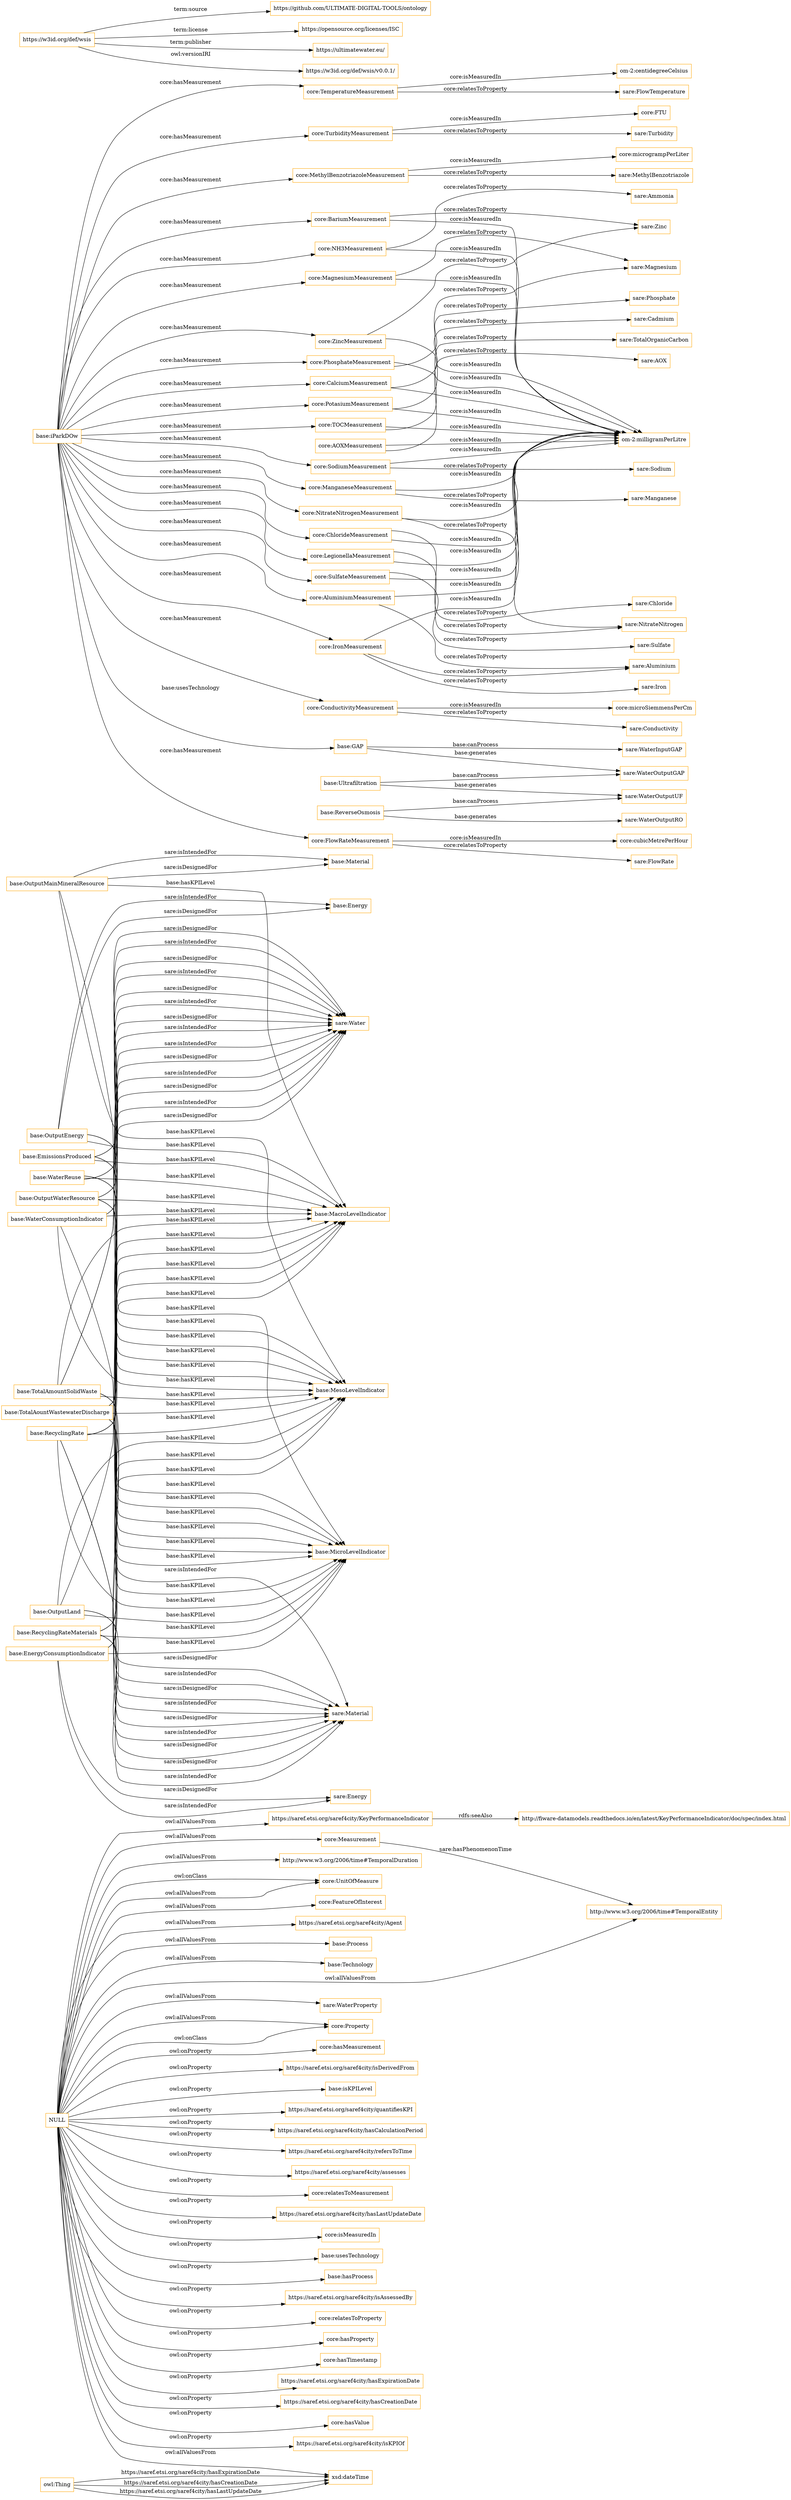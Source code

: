 digraph ar2dtool_diagram { 
rankdir=LR;
size="1501"
node [shape = rectangle, color="orange"]; "https://saref.etsi.org/saref4city/KeyPerformanceIndicator" "core:Measurement" "base:Material" "http://www.w3.org/2006/time#TemporalDuration" "core:UnitOfMeasure" "core:FeatureOfInterest" "https://saref.etsi.org/saref4city/Agent" "base:Energy" "base:MacroLevelIndicator" "base:Process" "base:Technology" "sare:Water" "http://www.w3.org/2006/time#TemporalEntity" "base:MesoLevelIndicator" "base:MicroLevelIndicator" "sare:WaterProperty" "core:Property" ; /*classes style*/
	"core:TemperatureMeasurement" -> "sare:FlowTemperature" [ label = "core:relatesToProperty" ];
	"core:TemperatureMeasurement" -> "om-2:centidegreeCelsius" [ label = "core:isMeasuredIn" ];
	"core:TurbidityMeasurement" -> "sare:Turbidity" [ label = "core:relatesToProperty" ];
	"core:TurbidityMeasurement" -> "core:FTU" [ label = "core:isMeasuredIn" ];
	"https://w3id.org/def/wsis" -> "https://github.com/ULTIMATE-DIGITAL-TOOLS/ontology" [ label = "term:source" ];
	"https://w3id.org/def/wsis" -> "https://opensource.org/licenses/ISC" [ label = "term:license" ];
	"https://w3id.org/def/wsis" -> "https://ultimatewater.eu/" [ label = "term:publisher" ];
	"https://w3id.org/def/wsis" -> "https://w3id.org/def/wsis/v0.0.1/" [ label = "owl:versionIRI" ];
	"core:MethylBenzotriazoleMeasurement" -> "sare:MethylBenzotriazole" [ label = "core:relatesToProperty" ];
	"core:MethylBenzotriazoleMeasurement" -> "core:microgrampPerLiter" [ label = "core:isMeasuredIn" ];
	"core:NH3Measurement" -> "sare:Ammonia" [ label = "core:relatesToProperty" ];
	"core:NH3Measurement" -> "om-2:milligramPerLitre" [ label = "core:isMeasuredIn" ];
	"core:BariumMeasurement" -> "sare:Zinc" [ label = "core:relatesToProperty" ];
	"core:BariumMeasurement" -> "om-2:milligramPerLitre" [ label = "core:isMeasuredIn" ];
	"core:ConductivityMeasurement" -> "sare:Conductivity" [ label = "core:relatesToProperty" ];
	"core:ConductivityMeasurement" -> "core:microSiemmensPerCm" [ label = "core:isMeasuredIn" ];
	"base:OutputWaterResource" -> "base:MicroLevelIndicator" [ label = "base:hasKPILevel" ];
	"base:OutputWaterResource" -> "base:MesoLevelIndicator" [ label = "base:hasKPILevel" ];
	"base:OutputWaterResource" -> "base:MacroLevelIndicator" [ label = "base:hasKPILevel" ];
	"base:OutputWaterResource" -> "sare:Water" [ label = "sare:isIntendedFor" ];
	"base:OutputWaterResource" -> "sare:Water" [ label = "sare:isDesignedFor" ];
	"base:WaterConsumptionIndicator" -> "base:MicroLevelIndicator" [ label = "base:hasKPILevel" ];
	"base:WaterConsumptionIndicator" -> "base:MesoLevelIndicator" [ label = "base:hasKPILevel" ];
	"base:WaterConsumptionIndicator" -> "base:MacroLevelIndicator" [ label = "base:hasKPILevel" ];
	"base:WaterConsumptionIndicator" -> "sare:Water" [ label = "sare:isIntendedFor" ];
	"base:WaterConsumptionIndicator" -> "sare:Water" [ label = "sare:isDesignedFor" ];
	"base:OutputEnergy" -> "base:MicroLevelIndicator" [ label = "base:hasKPILevel" ];
	"base:OutputEnergy" -> "base:MesoLevelIndicator" [ label = "base:hasKPILevel" ];
	"base:OutputEnergy" -> "base:MacroLevelIndicator" [ label = "base:hasKPILevel" ];
	"base:OutputEnergy" -> "base:Energy" [ label = "sare:isIntendedFor" ];
	"base:OutputEnergy" -> "base:Energy" [ label = "sare:isDesignedFor" ];
	"core:PotasiumMeasurement" -> "sare:Magnesium" [ label = "core:relatesToProperty" ];
	"core:PotasiumMeasurement" -> "om-2:milligramPerLitre" [ label = "core:isMeasuredIn" ];
	"base:EmissionsProduced" -> "base:MicroLevelIndicator" [ label = "base:hasKPILevel" ];
	"base:EmissionsProduced" -> "base:MesoLevelIndicator" [ label = "base:hasKPILevel" ];
	"base:EmissionsProduced" -> "base:MacroLevelIndicator" [ label = "base:hasKPILevel" ];
	"base:EmissionsProduced" -> "sare:Water" [ label = "sare:isIntendedFor" ];
	"base:EmissionsProduced" -> "sare:Water" [ label = "sare:isDesignedFor" ];
	"core:PhosphateMeasurement" -> "sare:Phosphate" [ label = "core:relatesToProperty" ];
	"core:PhosphateMeasurement" -> "om-2:milligramPerLitre" [ label = "core:isMeasuredIn" ];
	"core:ManganeseMeasurement" -> "sare:Manganese" [ label = "core:relatesToProperty" ];
	"core:ManganeseMeasurement" -> "om-2:milligramPerLitre" [ label = "core:isMeasuredIn" ];
	"core:TOCMeasurement" -> "sare:TotalOrganicCarbon" [ label = "core:relatesToProperty" ];
	"core:TOCMeasurement" -> "om-2:milligramPerLitre" [ label = "core:isMeasuredIn" ];
	"NULL" -> "core:hasMeasurement" [ label = "owl:onProperty" ];
	"NULL" -> "core:FeatureOfInterest" [ label = "owl:allValuesFrom" ];
	"NULL" -> "https://saref.etsi.org/saref4city/isDerivedFrom" [ label = "owl:onProperty" ];
	"NULL" -> "https://saref.etsi.org/saref4city/Agent" [ label = "owl:allValuesFrom" ];
	"NULL" -> "base:isKPILevel" [ label = "owl:onProperty" ];
	"NULL" -> "https://saref.etsi.org/saref4city/quantifiesKPI" [ label = "owl:onProperty" ];
	"NULL" -> "https://saref.etsi.org/saref4city/hasCalculationPeriod" [ label = "owl:onProperty" ];
	"NULL" -> "https://saref.etsi.org/saref4city/refersToTime" [ label = "owl:onProperty" ];
	"NULL" -> "https://saref.etsi.org/saref4city/assesses" [ label = "owl:onProperty" ];
	"NULL" -> "core:relatesToMeasurement" [ label = "owl:onProperty" ];
	"NULL" -> "https://saref.etsi.org/saref4city/hasLastUpdateDate" [ label = "owl:onProperty" ];
	"NULL" -> "core:Property" [ label = "owl:allValuesFrom" ];
	"NULL" -> "https://saref.etsi.org/saref4city/KeyPerformanceIndicator" [ label = "owl:allValuesFrom" ];
	"NULL" -> "core:isMeasuredIn" [ label = "owl:onProperty" ];
	"NULL" -> "base:Technology" [ label = "owl:allValuesFrom" ];
	"NULL" -> "xsd:dateTime" [ label = "owl:allValuesFrom" ];
	"NULL" -> "core:UnitOfMeasure" [ label = "owl:onClass" ];
	"NULL" -> "base:Process" [ label = "owl:allValuesFrom" ];
	"NULL" -> "base:usesTechnology" [ label = "owl:onProperty" ];
	"NULL" -> "core:Property" [ label = "owl:onClass" ];
	"NULL" -> "base:hasProcess" [ label = "owl:onProperty" ];
	"NULL" -> "https://saref.etsi.org/saref4city/isAssessedBy" [ label = "owl:onProperty" ];
	"NULL" -> "core:relatesToProperty" [ label = "owl:onProperty" ];
	"NULL" -> "core:hasProperty" [ label = "owl:onProperty" ];
	"NULL" -> "core:hasTimestamp" [ label = "owl:onProperty" ];
	"NULL" -> "http://www.w3.org/2006/time#TemporalEntity" [ label = "owl:allValuesFrom" ];
	"NULL" -> "https://saref.etsi.org/saref4city/hasExpirationDate" [ label = "owl:onProperty" ];
	"NULL" -> "https://saref.etsi.org/saref4city/hasCreationDate" [ label = "owl:onProperty" ];
	"NULL" -> "core:UnitOfMeasure" [ label = "owl:allValuesFrom" ];
	"NULL" -> "core:hasValue" [ label = "owl:onProperty" ];
	"NULL" -> "sare:WaterProperty" [ label = "owl:allValuesFrom" ];
	"NULL" -> "https://saref.etsi.org/saref4city/isKPIOf" [ label = "owl:onProperty" ];
	"NULL" -> "http://www.w3.org/2006/time#TemporalDuration" [ label = "owl:allValuesFrom" ];
	"NULL" -> "core:Measurement" [ label = "owl:allValuesFrom" ];
	"base:OutputMainMineralResource" -> "base:MicroLevelIndicator" [ label = "base:hasKPILevel" ];
	"base:OutputMainMineralResource" -> "base:MesoLevelIndicator" [ label = "base:hasKPILevel" ];
	"base:OutputMainMineralResource" -> "base:MacroLevelIndicator" [ label = "base:hasKPILevel" ];
	"base:OutputMainMineralResource" -> "base:Material" [ label = "sare:isIntendedFor" ];
	"base:OutputMainMineralResource" -> "base:Material" [ label = "sare:isDesignedFor" ];
	"https://saref.etsi.org/saref4city/KeyPerformanceIndicator" -> "http://fiware-datamodels.readthedocs.io/en/latest/KeyPerformanceIndicator/doc/spec/index.html" [ label = "rdfs:seeAlso" ];
	"core:CalciumMeasurement" -> "sare:Cadmium" [ label = "core:relatesToProperty" ];
	"core:CalciumMeasurement" -> "om-2:milligramPerLitre" [ label = "core:isMeasuredIn" ];
	"base:Ultrafiltration" -> "sare:WaterOutputUF" [ label = "base:generates" ];
	"base:Ultrafiltration" -> "sare:WaterOutputGAP" [ label = "base:canProcess" ];
	"core:AOXMeasurement" -> "sare:AOX" [ label = "core:relatesToProperty" ];
	"core:AOXMeasurement" -> "om-2:milligramPerLitre" [ label = "core:isMeasuredIn" ];
	"core:SodiumMeasurement" -> "sare:Sodium" [ label = "core:relatesToProperty" ];
	"core:SodiumMeasurement" -> "om-2:milligramPerLitre" [ label = "core:isMeasuredIn" ];
	"base:ReverseOsmosis" -> "sare:WaterOutputRO" [ label = "base:generates" ];
	"base:ReverseOsmosis" -> "sare:WaterOutputUF" [ label = "base:canProcess" ];
	"core:ChlorideMeasurement" -> "sare:Chloride" [ label = "core:relatesToProperty" ];
	"core:ChlorideMeasurement" -> "om-2:milligramPerLitre" [ label = "core:isMeasuredIn" ];
	"base:TotalAmountSolidWaste" -> "base:MicroLevelIndicator" [ label = "base:hasKPILevel" ];
	"base:TotalAmountSolidWaste" -> "base:MesoLevelIndicator" [ label = "base:hasKPILevel" ];
	"base:TotalAmountSolidWaste" -> "sare:Water" [ label = "sare:isDesignedFor" ];
	"base:TotalAmountSolidWaste" -> "sare:Water" [ label = "sare:isIntendedFor" ];
	"base:TotalAmountSolidWaste" -> "base:MacroLevelIndicator" [ label = "base:hasKPILevel" ];
	"base:TotalAmountSolidWaste" -> "sare:Material" [ label = "sare:isIntendedFor" ];
	"base:TotalAmountSolidWaste" -> "sare:Material" [ label = "sare:isDesignedFor" ];
	"core:MagnesiumMeasurement" -> "sare:Magnesium" [ label = "core:relatesToProperty" ];
	"core:MagnesiumMeasurement" -> "om-2:milligramPerLitre" [ label = "core:isMeasuredIn" ];
	"base:WaterReuse" -> "base:MicroLevelIndicator" [ label = "base:hasKPILevel" ];
	"base:WaterReuse" -> "base:MesoLevelIndicator" [ label = "base:hasKPILevel" ];
	"base:WaterReuse" -> "base:MacroLevelIndicator" [ label = "base:hasKPILevel" ];
	"base:WaterReuse" -> "sare:Water" [ label = "sare:isIntendedFor" ];
	"base:WaterReuse" -> "sare:Water" [ label = "sare:isDesignedFor" ];
	"base:GAP" -> "sare:WaterOutputGAP" [ label = "base:generates" ];
	"base:GAP" -> "sare:WaterInputGAP" [ label = "base:canProcess" ];
	"base:TotalAountWastewaterDischarge" -> "sare:Water" [ label = "sare:isDesignedFor" ];
	"base:TotalAountWastewaterDischarge" -> "sare:Water" [ label = "sare:isIntendedFor" ];
	"base:TotalAountWastewaterDischarge" -> "base:MacroLevelIndicator" [ label = "base:hasKPILevel" ];
	"base:TotalAountWastewaterDischarge" -> "sare:Material" [ label = "sare:isDesignedFor" ];
	"base:TotalAountWastewaterDischarge" -> "base:MicroLevelIndicator" [ label = "base:hasKPILevel" ];
	"base:TotalAountWastewaterDischarge" -> "base:MesoLevelIndicator" [ label = "base:hasKPILevel" ];
	"base:TotalAountWastewaterDischarge" -> "sare:Material" [ label = "sare:isIntendedFor" ];
	"core:IronMeasurement" -> "sare:Iron" [ label = "core:relatesToProperty" ];
	"core:IronMeasurement" -> "sare:Aluminium" [ label = "core:relatesToProperty" ];
	"core:IronMeasurement" -> "om-2:milligramPerLitre" [ label = "core:isMeasuredIn" ];
	"base:iParkDOw" -> "core:TemperatureMeasurement" [ label = "core:hasMeasurement" ];
	"base:iParkDOw" -> "core:BariumMeasurement" [ label = "core:hasMeasurement" ];
	"base:iParkDOw" -> "core:ManganeseMeasurement" [ label = "core:hasMeasurement" ];
	"base:iParkDOw" -> "core:TurbidityMeasurement" [ label = "core:hasMeasurement" ];
	"base:iParkDOw" -> "core:PotasiumMeasurement" [ label = "core:hasMeasurement" ];
	"base:iParkDOw" -> "core:SulfateMeasurement" [ label = "core:hasMeasurement" ];
	"base:iParkDOw" -> "core:PhosphateMeasurement" [ label = "core:hasMeasurement" ];
	"base:iParkDOw" -> "core:MagnesiumMeasurement" [ label = "core:hasMeasurement" ];
	"base:iParkDOw" -> "core:SodiumMeasurement" [ label = "core:hasMeasurement" ];
	"base:iParkDOw" -> "core:NH3Measurement" [ label = "core:hasMeasurement" ];
	"base:iParkDOw" -> "core:ZincMeasurement" [ label = "core:hasMeasurement" ];
	"base:iParkDOw" -> "core:MethylBenzotriazoleMeasurement" [ label = "core:hasMeasurement" ];
	"base:iParkDOw" -> "core:AluminiumMeasurement" [ label = "core:hasMeasurement" ];
	"base:iParkDOw" -> "core:ConductivityMeasurement" [ label = "core:hasMeasurement" ];
	"base:iParkDOw" -> "core:CalciumMeasurement" [ label = "core:hasMeasurement" ];
	"base:iParkDOw" -> "core:LegionellaMeasurement" [ label = "core:hasMeasurement" ];
	"base:iParkDOw" -> "base:GAP" [ label = "base:usesTechnology" ];
	"base:iParkDOw" -> "core:ChlorideMeasurement" [ label = "core:hasMeasurement" ];
	"base:iParkDOw" -> "core:IronMeasurement" [ label = "core:hasMeasurement" ];
	"base:iParkDOw" -> "core:NitrateNitrogenMeasurement" [ label = "core:hasMeasurement" ];
	"base:iParkDOw" -> "core:TOCMeasurement" [ label = "core:hasMeasurement" ];
	"base:iParkDOw" -> "core:FlowRateMeasurement" [ label = "core:hasMeasurement" ];
	"core:NitrateNitrogenMeasurement" -> "sare:NitrateNitrogen" [ label = "core:relatesToProperty" ];
	"core:NitrateNitrogenMeasurement" -> "om-2:milligramPerLitre" [ label = "core:isMeasuredIn" ];
	"base:OutputLand" -> "base:MicroLevelIndicator" [ label = "base:hasKPILevel" ];
	"base:OutputLand" -> "base:MesoLevelIndicator" [ label = "base:hasKPILevel" ];
	"base:OutputLand" -> "base:MacroLevelIndicator" [ label = "base:hasKPILevel" ];
	"base:OutputLand" -> "sare:Material" [ label = "sare:isIntendedFor" ];
	"base:OutputLand" -> "sare:Material" [ label = "sare:isDesignedFor" ];
	"core:ZincMeasurement" -> "sare:Zinc" [ label = "core:relatesToProperty" ];
	"core:ZincMeasurement" -> "om-2:milligramPerLitre" [ label = "core:isMeasuredIn" ];
	"core:LegionellaMeasurement" -> "sare:NitrateNitrogen" [ label = "core:relatesToProperty" ];
	"core:LegionellaMeasurement" -> "om-2:milligramPerLitre" [ label = "core:isMeasuredIn" ];
	"core:AluminiumMeasurement" -> "sare:Aluminium" [ label = "core:relatesToProperty" ];
	"core:AluminiumMeasurement" -> "om-2:milligramPerLitre" [ label = "core:isMeasuredIn" ];
	"core:FlowRateMeasurement" -> "sare:FlowRate" [ label = "core:relatesToProperty" ];
	"core:FlowRateMeasurement" -> "core:cubicMetrePerHour" [ label = "core:isMeasuredIn" ];
	"base:EnergyConsumptionIndicator" -> "base:MicroLevelIndicator" [ label = "base:hasKPILevel" ];
	"base:EnergyConsumptionIndicator" -> "base:MesoLevelIndicator" [ label = "base:hasKPILevel" ];
	"base:EnergyConsumptionIndicator" -> "base:MacroLevelIndicator" [ label = "base:hasKPILevel" ];
	"base:EnergyConsumptionIndicator" -> "sare:Energy" [ label = "sare:isIntendedFor" ];
	"base:EnergyConsumptionIndicator" -> "sare:Energy" [ label = "sare:isDesignedFor" ];
	"core:SulfateMeasurement" -> "sare:Sulfate" [ label = "core:relatesToProperty" ];
	"core:SulfateMeasurement" -> "om-2:milligramPerLitre" [ label = "core:isMeasuredIn" ];
	"base:RecyclingRate" -> "sare:Material" [ label = "sare:isIntendedFor" ];
	"base:RecyclingRate" -> "sare:Material" [ label = "sare:isDesignedFor" ];
	"base:RecyclingRate" -> "sare:Water" [ label = "sare:isDesignedFor" ];
	"base:RecyclingRate" -> "base:MacroLevelIndicator" [ label = "base:hasKPILevel" ];
	"base:RecyclingRate" -> "sare:Water" [ label = "sare:isIntendedFor" ];
	"base:RecyclingRate" -> "base:MesoLevelIndicator" [ label = "base:hasKPILevel" ];
	"base:RecyclingRate" -> "base:MicroLevelIndicator" [ label = "base:hasKPILevel" ];
	"base:RecyclingRateMaterials" -> "base:MicroLevelIndicator" [ label = "base:hasKPILevel" ];
	"base:RecyclingRateMaterials" -> "base:MesoLevelIndicator" [ label = "base:hasKPILevel" ];
	"base:RecyclingRateMaterials" -> "base:MacroLevelIndicator" [ label = "base:hasKPILevel" ];
	"base:RecyclingRateMaterials" -> "sare:Material" [ label = "sare:isIntendedFor" ];
	"base:RecyclingRateMaterials" -> "sare:Material" [ label = "sare:isDesignedFor" ];
	"owl:Thing" -> "xsd:dateTime" [ label = "https://saref.etsi.org/saref4city/hasExpirationDate" ];
	"owl:Thing" -> "xsd:dateTime" [ label = "https://saref.etsi.org/saref4city/hasCreationDate" ];
	"core:Measurement" -> "http://www.w3.org/2006/time#TemporalEntity" [ label = "sare:hasPhenomenonTime" ];
	"owl:Thing" -> "xsd:dateTime" [ label = "https://saref.etsi.org/saref4city/hasLastUpdateDate" ];

}
